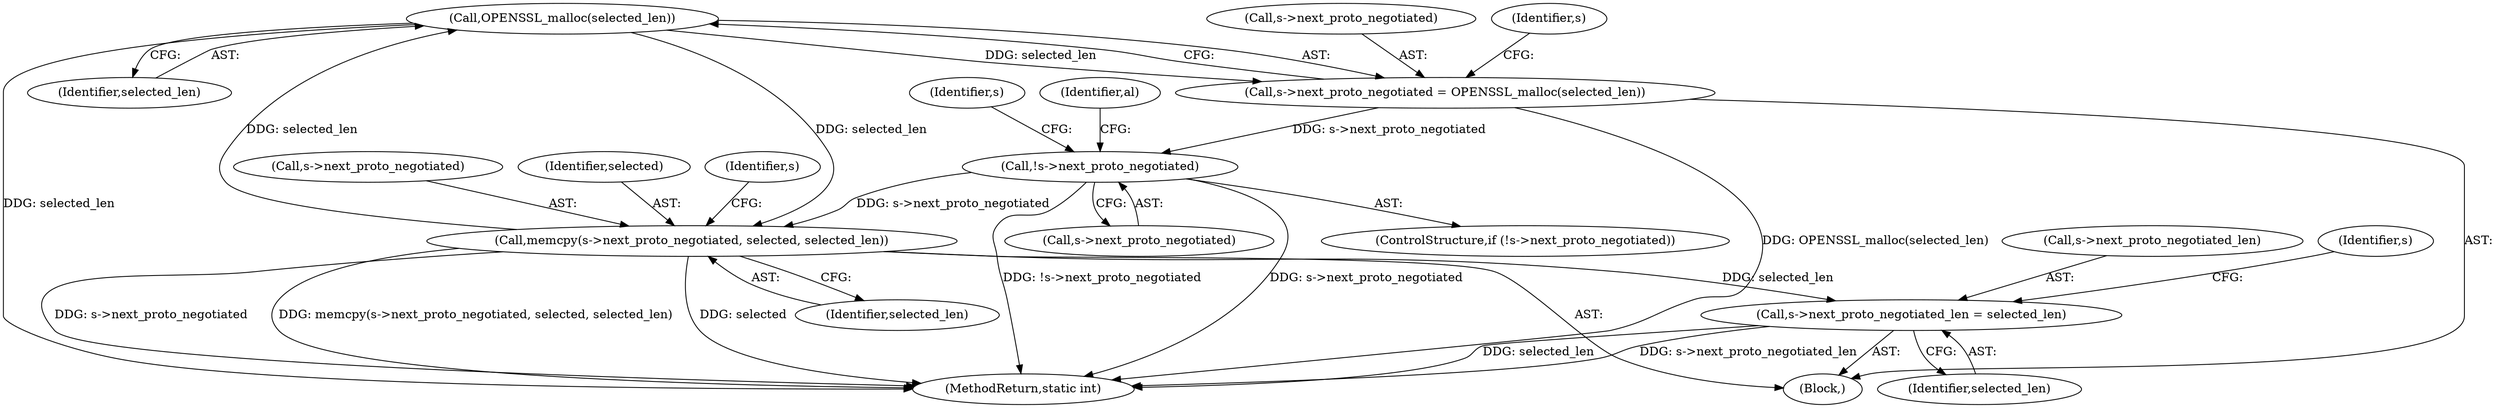 digraph "0_openssl_a004e72b95835136d3f1ea90517f706c24c03da7_4@API" {
"1000641" [label="(Call,OPENSSL_malloc(selected_len))"];
"1000655" [label="(Call,memcpy(s->next_proto_negotiated, selected, selected_len))"];
"1000644" [label="(Call,!s->next_proto_negotiated)"];
"1000637" [label="(Call,s->next_proto_negotiated = OPENSSL_malloc(selected_len))"];
"1000641" [label="(Call,OPENSSL_malloc(selected_len))"];
"1000661" [label="(Call,s->next_proto_negotiated_len = selected_len)"];
"1000656" [label="(Call,s->next_proto_negotiated)"];
"1000638" [label="(Call,s->next_proto_negotiated)"];
"1000643" [label="(ControlStructure,if (!s->next_proto_negotiated))"];
"1000659" [label="(Identifier,selected)"];
"1000660" [label="(Identifier,selected_len)"];
"1000662" [label="(Call,s->next_proto_negotiated_len)"];
"1000644" [label="(Call,!s->next_proto_negotiated)"];
"1000669" [label="(Identifier,s)"];
"1000657" [label="(Identifier,s)"];
"1000641" [label="(Call,OPENSSL_malloc(selected_len))"];
"1000655" [label="(Call,memcpy(s->next_proto_negotiated, selected, selected_len))"];
"1000665" [label="(Identifier,selected_len)"];
"1000646" [label="(Identifier,s)"];
"1000663" [label="(Identifier,s)"];
"1000661" [label="(Call,s->next_proto_negotiated_len = selected_len)"];
"1000645" [label="(Call,s->next_proto_negotiated)"];
"1000637" [label="(Call,s->next_proto_negotiated = OPENSSL_malloc(selected_len))"];
"1000584" [label="(Block,)"];
"1000995" [label="(MethodReturn,static int)"];
"1000642" [label="(Identifier,selected_len)"];
"1000651" [label="(Identifier,al)"];
"1000641" -> "1000637"  [label="AST: "];
"1000641" -> "1000642"  [label="CFG: "];
"1000642" -> "1000641"  [label="AST: "];
"1000637" -> "1000641"  [label="CFG: "];
"1000641" -> "1000995"  [label="DDG: selected_len"];
"1000641" -> "1000637"  [label="DDG: selected_len"];
"1000655" -> "1000641"  [label="DDG: selected_len"];
"1000641" -> "1000655"  [label="DDG: selected_len"];
"1000655" -> "1000584"  [label="AST: "];
"1000655" -> "1000660"  [label="CFG: "];
"1000656" -> "1000655"  [label="AST: "];
"1000659" -> "1000655"  [label="AST: "];
"1000660" -> "1000655"  [label="AST: "];
"1000663" -> "1000655"  [label="CFG: "];
"1000655" -> "1000995"  [label="DDG: s->next_proto_negotiated"];
"1000655" -> "1000995"  [label="DDG: memcpy(s->next_proto_negotiated, selected, selected_len)"];
"1000655" -> "1000995"  [label="DDG: selected"];
"1000644" -> "1000655"  [label="DDG: s->next_proto_negotiated"];
"1000655" -> "1000661"  [label="DDG: selected_len"];
"1000644" -> "1000643"  [label="AST: "];
"1000644" -> "1000645"  [label="CFG: "];
"1000645" -> "1000644"  [label="AST: "];
"1000651" -> "1000644"  [label="CFG: "];
"1000657" -> "1000644"  [label="CFG: "];
"1000644" -> "1000995"  [label="DDG: !s->next_proto_negotiated"];
"1000644" -> "1000995"  [label="DDG: s->next_proto_negotiated"];
"1000637" -> "1000644"  [label="DDG: s->next_proto_negotiated"];
"1000637" -> "1000584"  [label="AST: "];
"1000638" -> "1000637"  [label="AST: "];
"1000646" -> "1000637"  [label="CFG: "];
"1000637" -> "1000995"  [label="DDG: OPENSSL_malloc(selected_len)"];
"1000661" -> "1000584"  [label="AST: "];
"1000661" -> "1000665"  [label="CFG: "];
"1000662" -> "1000661"  [label="AST: "];
"1000665" -> "1000661"  [label="AST: "];
"1000669" -> "1000661"  [label="CFG: "];
"1000661" -> "1000995"  [label="DDG: s->next_proto_negotiated_len"];
"1000661" -> "1000995"  [label="DDG: selected_len"];
}
